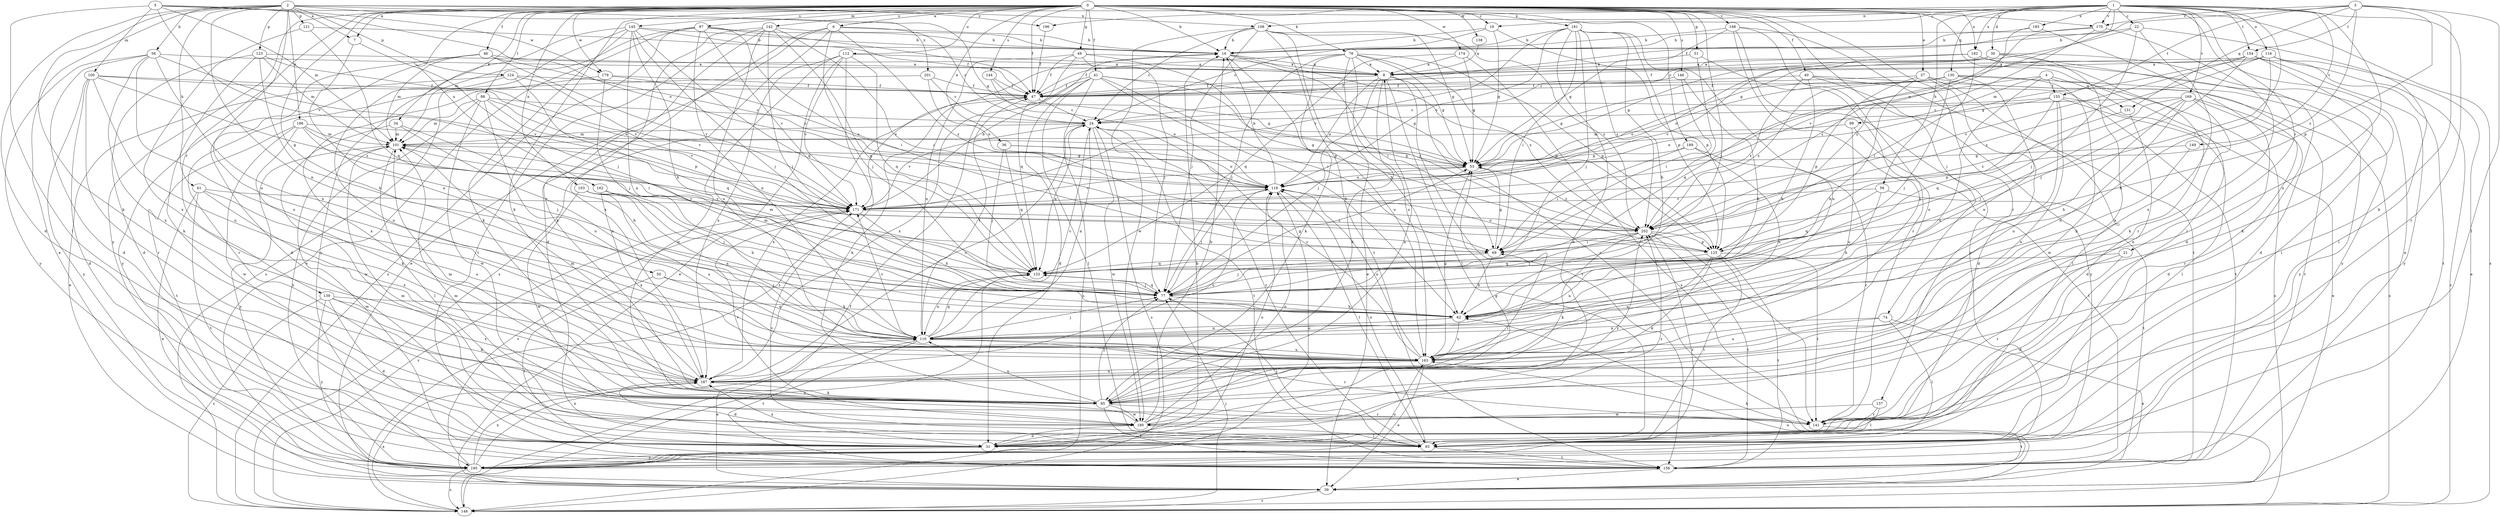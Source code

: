 strict digraph  {
0;
1;
2;
3;
4;
5;
6;
7;
8;
16;
19;
21;
22;
24;
30;
31;
34;
36;
37;
39;
40;
41;
46;
47;
49;
50;
51;
53;
56;
58;
61;
62;
69;
74;
77;
78;
85;
88;
93;
97;
99;
100;
101;
103;
108;
110;
112;
116;
118;
121;
123;
124;
125;
130;
131;
133;
137;
138;
139;
141;
142;
144;
145;
146;
148;
149;
154;
155;
156;
162;
163;
168;
169;
170;
171;
174;
179;
180;
181;
182;
185;
186;
187;
189;
195;
196;
201;
202;
0 -> 6  [label=a];
0 -> 7  [label=a];
0 -> 16  [label=b];
0 -> 19  [label=c];
0 -> 34  [label=e];
0 -> 36  [label=e];
0 -> 37  [label=e];
0 -> 39  [label=e];
0 -> 40  [label=f];
0 -> 41  [label=f];
0 -> 46  [label=f];
0 -> 47  [label=f];
0 -> 49  [label=g];
0 -> 50  [label=g];
0 -> 51  [label=g];
0 -> 74  [label=j];
0 -> 77  [label=j];
0 -> 78  [label=k];
0 -> 85  [label=k];
0 -> 88  [label=l];
0 -> 93  [label=l];
0 -> 97  [label=m];
0 -> 103  [label=n];
0 -> 112  [label=o];
0 -> 137  [label=r];
0 -> 138  [label=r];
0 -> 139  [label=r];
0 -> 142  [label=s];
0 -> 144  [label=s];
0 -> 145  [label=s];
0 -> 146  [label=s];
0 -> 148  [label=s];
0 -> 162  [label=u];
0 -> 168  [label=v];
0 -> 174  [label=w];
0 -> 179  [label=w];
0 -> 181  [label=x];
0 -> 182  [label=x];
0 -> 189  [label=y];
0 -> 195  [label=y];
1 -> 19  [label=c];
1 -> 21  [label=c];
1 -> 22  [label=c];
1 -> 30  [label=d];
1 -> 56  [label=h];
1 -> 69  [label=i];
1 -> 108  [label=n];
1 -> 116  [label=o];
1 -> 118  [label=o];
1 -> 130  [label=q];
1 -> 141  [label=r];
1 -> 149  [label=t];
1 -> 154  [label=t];
1 -> 163  [label=u];
1 -> 169  [label=v];
1 -> 170  [label=v];
1 -> 182  [label=x];
1 -> 185  [label=x];
1 -> 196  [label=z];
2 -> 7  [label=a];
2 -> 31  [label=d];
2 -> 39  [label=e];
2 -> 53  [label=g];
2 -> 58  [label=h];
2 -> 61  [label=h];
2 -> 85  [label=k];
2 -> 108  [label=n];
2 -> 110  [label=n];
2 -> 121  [label=p];
2 -> 123  [label=p];
2 -> 124  [label=p];
2 -> 163  [label=u];
2 -> 186  [label=x];
2 -> 196  [label=z];
2 -> 201  [label=z];
3 -> 47  [label=f];
3 -> 85  [label=k];
3 -> 93  [label=l];
3 -> 125  [label=p];
3 -> 131  [label=q];
3 -> 154  [label=t];
3 -> 155  [label=t];
3 -> 170  [label=v];
3 -> 202  [label=z];
4 -> 99  [label=m];
4 -> 131  [label=q];
4 -> 133  [label=q];
4 -> 148  [label=s];
4 -> 155  [label=t];
4 -> 163  [label=u];
5 -> 93  [label=l];
5 -> 100  [label=m];
5 -> 101  [label=m];
5 -> 118  [label=o];
5 -> 170  [label=v];
5 -> 171  [label=v];
5 -> 179  [label=w];
6 -> 16  [label=b];
6 -> 24  [label=c];
6 -> 31  [label=d];
6 -> 39  [label=e];
6 -> 77  [label=j];
6 -> 148  [label=s];
6 -> 202  [label=z];
7 -> 77  [label=j];
7 -> 110  [label=n];
8 -> 47  [label=f];
8 -> 77  [label=j];
8 -> 85  [label=k];
8 -> 93  [label=l];
8 -> 118  [label=o];
8 -> 141  [label=r];
8 -> 156  [label=t];
16 -> 8  [label=a];
16 -> 69  [label=i];
16 -> 125  [label=p];
16 -> 163  [label=u];
16 -> 171  [label=v];
19 -> 16  [label=b];
19 -> 24  [label=c];
19 -> 53  [label=g];
19 -> 125  [label=p];
21 -> 31  [label=d];
21 -> 133  [label=q];
21 -> 141  [label=r];
22 -> 16  [label=b];
22 -> 53  [label=g];
22 -> 77  [label=j];
22 -> 93  [label=l];
22 -> 187  [label=x];
24 -> 101  [label=m];
24 -> 110  [label=n];
24 -> 133  [label=q];
24 -> 148  [label=s];
24 -> 156  [label=t];
24 -> 171  [label=v];
24 -> 180  [label=w];
30 -> 8  [label=a];
30 -> 24  [label=c];
30 -> 31  [label=d];
30 -> 53  [label=g];
30 -> 93  [label=l];
30 -> 118  [label=o];
30 -> 187  [label=x];
31 -> 101  [label=m];
31 -> 118  [label=o];
31 -> 195  [label=y];
31 -> 202  [label=z];
34 -> 62  [label=h];
34 -> 101  [label=m];
34 -> 110  [label=n];
34 -> 180  [label=w];
36 -> 53  [label=g];
36 -> 77  [label=j];
36 -> 118  [label=o];
36 -> 133  [label=q];
37 -> 31  [label=d];
37 -> 47  [label=f];
37 -> 62  [label=h];
37 -> 93  [label=l];
37 -> 125  [label=p];
37 -> 156  [label=t];
39 -> 62  [label=h];
39 -> 148  [label=s];
39 -> 163  [label=u];
40 -> 47  [label=f];
40 -> 62  [label=h];
40 -> 148  [label=s];
40 -> 156  [label=t];
40 -> 195  [label=y];
40 -> 202  [label=z];
41 -> 31  [label=d];
41 -> 47  [label=f];
41 -> 53  [label=g];
41 -> 62  [label=h];
41 -> 69  [label=i];
41 -> 93  [label=l];
41 -> 148  [label=s];
41 -> 187  [label=x];
41 -> 202  [label=z];
46 -> 8  [label=a];
46 -> 31  [label=d];
46 -> 101  [label=m];
46 -> 118  [label=o];
46 -> 171  [label=v];
46 -> 195  [label=y];
47 -> 24  [label=c];
47 -> 85  [label=k];
47 -> 187  [label=x];
49 -> 8  [label=a];
49 -> 47  [label=f];
49 -> 77  [label=j];
49 -> 110  [label=n];
49 -> 125  [label=p];
49 -> 133  [label=q];
50 -> 77  [label=j];
50 -> 110  [label=n];
50 -> 156  [label=t];
51 -> 8  [label=a];
51 -> 69  [label=i];
51 -> 163  [label=u];
53 -> 118  [label=o];
53 -> 171  [label=v];
53 -> 202  [label=z];
56 -> 62  [label=h];
56 -> 133  [label=q];
56 -> 156  [label=t];
56 -> 171  [label=v];
58 -> 8  [label=a];
58 -> 31  [label=d];
58 -> 110  [label=n];
58 -> 163  [label=u];
58 -> 171  [label=v];
58 -> 187  [label=x];
58 -> 195  [label=y];
61 -> 39  [label=e];
61 -> 156  [label=t];
61 -> 163  [label=u];
61 -> 171  [label=v];
61 -> 187  [label=x];
62 -> 110  [label=n];
62 -> 163  [label=u];
69 -> 53  [label=g];
69 -> 62  [label=h];
69 -> 77  [label=j];
69 -> 133  [label=q];
74 -> 39  [label=e];
74 -> 93  [label=l];
74 -> 110  [label=n];
74 -> 163  [label=u];
77 -> 53  [label=g];
77 -> 62  [label=h];
77 -> 101  [label=m];
77 -> 133  [label=q];
78 -> 8  [label=a];
78 -> 39  [label=e];
78 -> 47  [label=f];
78 -> 53  [label=g];
78 -> 77  [label=j];
78 -> 85  [label=k];
78 -> 125  [label=p];
78 -> 163  [label=u];
78 -> 202  [label=z];
85 -> 8  [label=a];
85 -> 69  [label=i];
85 -> 77  [label=j];
85 -> 101  [label=m];
85 -> 110  [label=n];
85 -> 141  [label=r];
85 -> 156  [label=t];
85 -> 180  [label=w];
88 -> 24  [label=c];
88 -> 101  [label=m];
88 -> 133  [label=q];
88 -> 163  [label=u];
88 -> 171  [label=v];
88 -> 180  [label=w];
88 -> 195  [label=y];
93 -> 24  [label=c];
93 -> 77  [label=j];
93 -> 101  [label=m];
93 -> 118  [label=o];
93 -> 156  [label=t];
93 -> 171  [label=v];
93 -> 187  [label=x];
97 -> 16  [label=b];
97 -> 39  [label=e];
97 -> 47  [label=f];
97 -> 69  [label=i];
97 -> 101  [label=m];
97 -> 110  [label=n];
97 -> 148  [label=s];
97 -> 171  [label=v];
99 -> 101  [label=m];
99 -> 156  [label=t];
99 -> 163  [label=u];
100 -> 31  [label=d];
100 -> 47  [label=f];
100 -> 118  [label=o];
100 -> 141  [label=r];
100 -> 163  [label=u];
100 -> 195  [label=y];
100 -> 202  [label=z];
101 -> 53  [label=g];
101 -> 93  [label=l];
101 -> 195  [label=y];
103 -> 62  [label=h];
103 -> 110  [label=n];
103 -> 163  [label=u];
103 -> 171  [label=v];
103 -> 180  [label=w];
108 -> 16  [label=b];
108 -> 24  [label=c];
108 -> 53  [label=g];
108 -> 62  [label=h];
108 -> 77  [label=j];
108 -> 156  [label=t];
108 -> 180  [label=w];
108 -> 202  [label=z];
110 -> 24  [label=c];
110 -> 39  [label=e];
110 -> 47  [label=f];
110 -> 77  [label=j];
110 -> 133  [label=q];
110 -> 141  [label=r];
110 -> 156  [label=t];
110 -> 163  [label=u];
110 -> 171  [label=v];
112 -> 8  [label=a];
112 -> 39  [label=e];
112 -> 133  [label=q];
112 -> 148  [label=s];
112 -> 171  [label=v];
112 -> 180  [label=w];
112 -> 187  [label=x];
116 -> 8  [label=a];
116 -> 39  [label=e];
116 -> 53  [label=g];
116 -> 62  [label=h];
116 -> 148  [label=s];
116 -> 202  [label=z];
118 -> 16  [label=b];
118 -> 77  [label=j];
118 -> 93  [label=l];
118 -> 171  [label=v];
121 -> 16  [label=b];
121 -> 133  [label=q];
121 -> 187  [label=x];
123 -> 8  [label=a];
123 -> 31  [label=d];
123 -> 62  [label=h];
123 -> 85  [label=k];
123 -> 101  [label=m];
123 -> 171  [label=v];
124 -> 39  [label=e];
124 -> 47  [label=f];
124 -> 125  [label=p];
124 -> 163  [label=u];
124 -> 171  [label=v];
125 -> 85  [label=k];
125 -> 93  [label=l];
125 -> 110  [label=n];
125 -> 118  [label=o];
125 -> 141  [label=r];
125 -> 156  [label=t];
125 -> 163  [label=u];
130 -> 47  [label=f];
130 -> 53  [label=g];
130 -> 77  [label=j];
130 -> 110  [label=n];
130 -> 118  [label=o];
130 -> 180  [label=w];
130 -> 195  [label=y];
130 -> 202  [label=z];
131 -> 31  [label=d];
131 -> 133  [label=q];
133 -> 77  [label=j];
133 -> 101  [label=m];
133 -> 110  [label=n];
133 -> 148  [label=s];
137 -> 93  [label=l];
137 -> 141  [label=r];
137 -> 180  [label=w];
138 -> 8  [label=a];
139 -> 31  [label=d];
139 -> 62  [label=h];
139 -> 85  [label=k];
139 -> 148  [label=s];
139 -> 187  [label=x];
139 -> 195  [label=y];
141 -> 156  [label=t];
142 -> 16  [label=b];
142 -> 69  [label=i];
142 -> 77  [label=j];
142 -> 85  [label=k];
142 -> 133  [label=q];
142 -> 156  [label=t];
142 -> 163  [label=u];
142 -> 187  [label=x];
144 -> 47  [label=f];
144 -> 53  [label=g];
144 -> 118  [label=o];
145 -> 16  [label=b];
145 -> 47  [label=f];
145 -> 62  [label=h];
145 -> 77  [label=j];
145 -> 85  [label=k];
145 -> 110  [label=n];
145 -> 133  [label=q];
145 -> 148  [label=s];
145 -> 195  [label=y];
146 -> 47  [label=f];
146 -> 62  [label=h];
146 -> 69  [label=i];
148 -> 47  [label=f];
148 -> 77  [label=j];
148 -> 171  [label=v];
148 -> 187  [label=x];
149 -> 53  [label=g];
149 -> 62  [label=h];
154 -> 8  [label=a];
154 -> 47  [label=f];
154 -> 77  [label=j];
154 -> 85  [label=k];
154 -> 156  [label=t];
154 -> 171  [label=v];
154 -> 195  [label=y];
155 -> 24  [label=c];
155 -> 39  [label=e];
155 -> 93  [label=l];
155 -> 118  [label=o];
155 -> 125  [label=p];
155 -> 163  [label=u];
155 -> 187  [label=x];
156 -> 39  [label=e];
156 -> 101  [label=m];
162 -> 77  [label=j];
162 -> 171  [label=v];
162 -> 187  [label=x];
163 -> 24  [label=c];
163 -> 39  [label=e];
163 -> 53  [label=g];
163 -> 118  [label=o];
163 -> 187  [label=x];
168 -> 16  [label=b];
168 -> 53  [label=g];
168 -> 141  [label=r];
168 -> 156  [label=t];
168 -> 163  [label=u];
168 -> 195  [label=y];
169 -> 24  [label=c];
169 -> 31  [label=d];
169 -> 62  [label=h];
169 -> 77  [label=j];
169 -> 110  [label=n];
169 -> 141  [label=r];
169 -> 187  [label=x];
169 -> 202  [label=z];
170 -> 16  [label=b];
170 -> 141  [label=r];
170 -> 171  [label=v];
170 -> 202  [label=z];
171 -> 16  [label=b];
171 -> 62  [label=h];
171 -> 202  [label=z];
174 -> 8  [label=a];
174 -> 53  [label=g];
174 -> 133  [label=q];
174 -> 148  [label=s];
179 -> 47  [label=f];
179 -> 77  [label=j];
179 -> 118  [label=o];
179 -> 187  [label=x];
180 -> 16  [label=b];
180 -> 31  [label=d];
180 -> 53  [label=g];
180 -> 93  [label=l];
180 -> 118  [label=o];
180 -> 171  [label=v];
180 -> 202  [label=z];
181 -> 16  [label=b];
181 -> 31  [label=d];
181 -> 62  [label=h];
181 -> 69  [label=i];
181 -> 77  [label=j];
181 -> 118  [label=o];
181 -> 125  [label=p];
181 -> 163  [label=u];
181 -> 171  [label=v];
181 -> 202  [label=z];
182 -> 8  [label=a];
182 -> 69  [label=i];
182 -> 85  [label=k];
182 -> 171  [label=v];
182 -> 195  [label=y];
185 -> 16  [label=b];
185 -> 31  [label=d];
185 -> 202  [label=z];
186 -> 53  [label=g];
186 -> 69  [label=i];
186 -> 77  [label=j];
186 -> 85  [label=k];
186 -> 101  [label=m];
186 -> 156  [label=t];
186 -> 180  [label=w];
187 -> 24  [label=c];
187 -> 31  [label=d];
187 -> 85  [label=k];
187 -> 101  [label=m];
187 -> 118  [label=o];
189 -> 53  [label=g];
189 -> 69  [label=i];
189 -> 110  [label=n];
189 -> 141  [label=r];
195 -> 16  [label=b];
195 -> 110  [label=n];
195 -> 118  [label=o];
195 -> 148  [label=s];
195 -> 163  [label=u];
195 -> 171  [label=v];
195 -> 187  [label=x];
195 -> 202  [label=z];
196 -> 47  [label=f];
201 -> 24  [label=c];
201 -> 47  [label=f];
201 -> 118  [label=o];
201 -> 141  [label=r];
202 -> 69  [label=i];
202 -> 77  [label=j];
202 -> 85  [label=k];
202 -> 125  [label=p];
202 -> 141  [label=r];
202 -> 156  [label=t];
}
